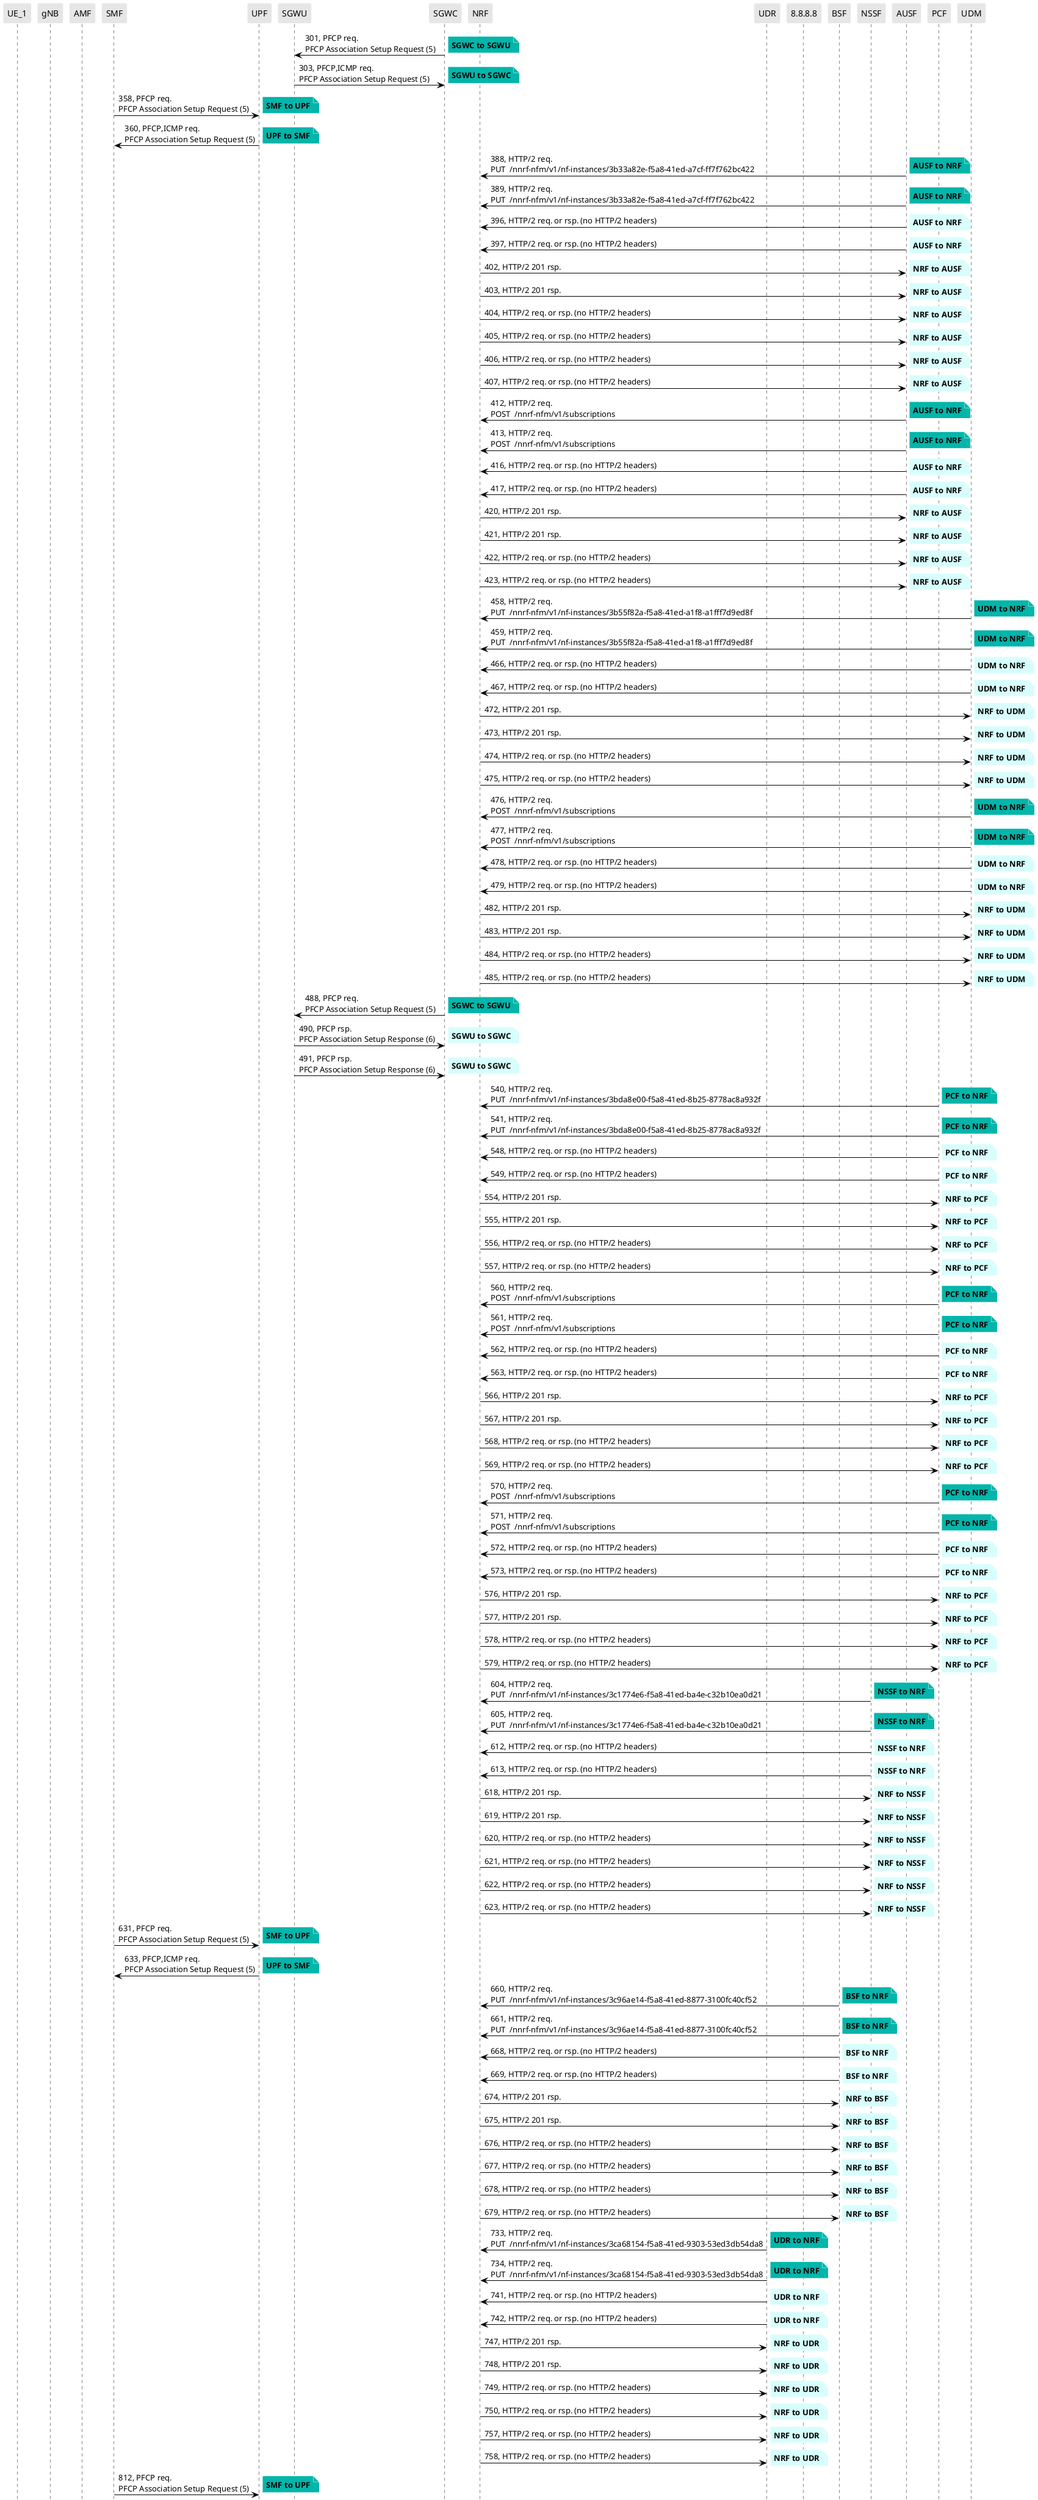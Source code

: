 @startuml
skinparam shadowing false
skinparam NoteBorderColor white
skinparam sequence {
    ArrowColor black
    LifeLineBorderColor black
    LifeLineBackgroundColor black
    ParticipantBorderColor white
    ParticipantBackgroundColor #e6e6e6
}
participant "UE_1"
participant "gNB"
participant "AMF"
participant "SMF"
participant "UPF"
participant "SGWU"
participant "SGWC"
participant "NRF"
participant "UDR"
participant "8.8.8.8"
participant "BSF"
participant "NSSF"
participant "AUSF"
participant "PCF"
participant "UDM"

"SGWC" -> "SGWU": 301, PFCP req.\nPFCP Association Setup Request (5)

note right #03B5AA
**SGWC to SGWU**
end note

"SGWU" -> "SGWC": 303, PFCP,ICMP req.\nPFCP Association Setup Request (5)

note right #03B5AA
**SGWU to SGWC**
end note

"SMF" -> "UPF": 358, PFCP req.\nPFCP Association Setup Request (5)

note right #03B5AA
**SMF to UPF**
end note

"UPF" -> "SMF": 360, PFCP,ICMP req.\nPFCP Association Setup Request (5)

note right #03B5AA
**UPF to SMF**
end note

"AUSF" -> "NRF": 388, HTTP/2 req.\nPUT  /nnrf-nfm/v1/nf-instances/3b33a82e-f5a8-41ed-a7cf-ff7f762bc422

note right #03B5AA
**AUSF to NRF**
end note

"AUSF" -> "NRF": 389, HTTP/2 req.\nPUT  /nnrf-nfm/v1/nf-instances/3b33a82e-f5a8-41ed-a7cf-ff7f762bc422

note right #03B5AA
**AUSF to NRF**
end note

"AUSF" -> "NRF": 396, HTTP/2 req. or rsp. (no HTTP/2 headers)

note right #D7FEFC
**AUSF to NRF**
end note

"AUSF" -> "NRF": 397, HTTP/2 req. or rsp. (no HTTP/2 headers)

note right #D7FEFC
**AUSF to NRF**
end note

"NRF" -> "AUSF": 402, HTTP/2 201 rsp.

note right #D7FEFC
**NRF to AUSF**
end note

"NRF" -> "AUSF": 403, HTTP/2 201 rsp.

note right #D7FEFC
**NRF to AUSF**
end note

"NRF" -> "AUSF": 404, HTTP/2 req. or rsp. (no HTTP/2 headers)

note right #D7FEFC
**NRF to AUSF**
end note

"NRF" -> "AUSF": 405, HTTP/2 req. or rsp. (no HTTP/2 headers)

note right #D7FEFC
**NRF to AUSF**
end note

"NRF" -> "AUSF": 406, HTTP/2 req. or rsp. (no HTTP/2 headers)

note right #D7FEFC
**NRF to AUSF**
end note

"NRF" -> "AUSF": 407, HTTP/2 req. or rsp. (no HTTP/2 headers)

note right #D7FEFC
**NRF to AUSF**
end note

"AUSF" -> "NRF": 412, HTTP/2 req.\nPOST  /nnrf-nfm/v1/subscriptions

note right #03B5AA
**AUSF to NRF**
end note

"AUSF" -> "NRF": 413, HTTP/2 req.\nPOST  /nnrf-nfm/v1/subscriptions

note right #03B5AA
**AUSF to NRF**
end note

"AUSF" -> "NRF": 416, HTTP/2 req. or rsp. (no HTTP/2 headers)

note right #D7FEFC
**AUSF to NRF**
end note

"AUSF" -> "NRF": 417, HTTP/2 req. or rsp. (no HTTP/2 headers)

note right #D7FEFC
**AUSF to NRF**
end note

"NRF" -> "AUSF": 420, HTTP/2 201 rsp.

note right #D7FEFC
**NRF to AUSF**
end note

"NRF" -> "AUSF": 421, HTTP/2 201 rsp.

note right #D7FEFC
**NRF to AUSF**
end note

"NRF" -> "AUSF": 422, HTTP/2 req. or rsp. (no HTTP/2 headers)

note right #D7FEFC
**NRF to AUSF**
end note

"NRF" -> "AUSF": 423, HTTP/2 req. or rsp. (no HTTP/2 headers)

note right #D7FEFC
**NRF to AUSF**
end note

"UDM" -> "NRF": 458, HTTP/2 req.\nPUT  /nnrf-nfm/v1/nf-instances/3b55f82a-f5a8-41ed-a1f8-a1fff7d9ed8f

note right #03B5AA
**UDM to NRF**
end note

"UDM" -> "NRF": 459, HTTP/2 req.\nPUT  /nnrf-nfm/v1/nf-instances/3b55f82a-f5a8-41ed-a1f8-a1fff7d9ed8f

note right #03B5AA
**UDM to NRF**
end note

"UDM" -> "NRF": 466, HTTP/2 req. or rsp. (no HTTP/2 headers)

note right #D7FEFC
**UDM to NRF**
end note

"UDM" -> "NRF": 467, HTTP/2 req. or rsp. (no HTTP/2 headers)

note right #D7FEFC
**UDM to NRF**
end note

"NRF" -> "UDM": 472, HTTP/2 201 rsp.

note right #D7FEFC
**NRF to UDM**
end note

"NRF" -> "UDM": 473, HTTP/2 201 rsp.

note right #D7FEFC
**NRF to UDM**
end note

"NRF" -> "UDM": 474, HTTP/2 req. or rsp. (no HTTP/2 headers)

note right #D7FEFC
**NRF to UDM**
end note

"NRF" -> "UDM": 475, HTTP/2 req. or rsp. (no HTTP/2 headers)

note right #D7FEFC
**NRF to UDM**
end note

"UDM" -> "NRF": 476, HTTP/2 req.\nPOST  /nnrf-nfm/v1/subscriptions

note right #03B5AA
**UDM to NRF**
end note

"UDM" -> "NRF": 477, HTTP/2 req.\nPOST  /nnrf-nfm/v1/subscriptions

note right #03B5AA
**UDM to NRF**
end note

"UDM" -> "NRF": 478, HTTP/2 req. or rsp. (no HTTP/2 headers)

note right #D7FEFC
**UDM to NRF**
end note

"UDM" -> "NRF": 479, HTTP/2 req. or rsp. (no HTTP/2 headers)

note right #D7FEFC
**UDM to NRF**
end note

"NRF" -> "UDM": 482, HTTP/2 201 rsp.

note right #D7FEFC
**NRF to UDM**
end note

"NRF" -> "UDM": 483, HTTP/2 201 rsp.

note right #D7FEFC
**NRF to UDM**
end note

"NRF" -> "UDM": 484, HTTP/2 req. or rsp. (no HTTP/2 headers)

note right #D7FEFC
**NRF to UDM**
end note

"NRF" -> "UDM": 485, HTTP/2 req. or rsp. (no HTTP/2 headers)

note right #D7FEFC
**NRF to UDM**
end note

"SGWC" -> "SGWU": 488, PFCP req.\nPFCP Association Setup Request (5)

note right #03B5AA
**SGWC to SGWU**
end note

"SGWU" -> "SGWC": 490, PFCP rsp.\nPFCP Association Setup Response (6)

note right #D7FEFC
**SGWU to SGWC**
end note

"SGWU" -> "SGWC": 491, PFCP rsp.\nPFCP Association Setup Response (6)

note right #D7FEFC
**SGWU to SGWC**
end note

"PCF" -> "NRF": 540, HTTP/2 req.\nPUT  /nnrf-nfm/v1/nf-instances/3bda8e00-f5a8-41ed-8b25-8778ac8a932f

note right #03B5AA
**PCF to NRF**
end note

"PCF" -> "NRF": 541, HTTP/2 req.\nPUT  /nnrf-nfm/v1/nf-instances/3bda8e00-f5a8-41ed-8b25-8778ac8a932f

note right #03B5AA
**PCF to NRF**
end note

"PCF" -> "NRF": 548, HTTP/2 req. or rsp. (no HTTP/2 headers)

note right #D7FEFC
**PCF to NRF**
end note

"PCF" -> "NRF": 549, HTTP/2 req. or rsp. (no HTTP/2 headers)

note right #D7FEFC
**PCF to NRF**
end note

"NRF" -> "PCF": 554, HTTP/2 201 rsp.

note right #D7FEFC
**NRF to PCF**
end note

"NRF" -> "PCF": 555, HTTP/2 201 rsp.

note right #D7FEFC
**NRF to PCF**
end note

"NRF" -> "PCF": 556, HTTP/2 req. or rsp. (no HTTP/2 headers)

note right #D7FEFC
**NRF to PCF**
end note

"NRF" -> "PCF": 557, HTTP/2 req. or rsp. (no HTTP/2 headers)

note right #D7FEFC
**NRF to PCF**
end note

"PCF" -> "NRF": 560, HTTP/2 req.\nPOST  /nnrf-nfm/v1/subscriptions

note right #03B5AA
**PCF to NRF**
end note

"PCF" -> "NRF": 561, HTTP/2 req.\nPOST  /nnrf-nfm/v1/subscriptions

note right #03B5AA
**PCF to NRF**
end note

"PCF" -> "NRF": 562, HTTP/2 req. or rsp. (no HTTP/2 headers)

note right #D7FEFC
**PCF to NRF**
end note

"PCF" -> "NRF": 563, HTTP/2 req. or rsp. (no HTTP/2 headers)

note right #D7FEFC
**PCF to NRF**
end note

"NRF" -> "PCF": 566, HTTP/2 201 rsp.

note right #D7FEFC
**NRF to PCF**
end note

"NRF" -> "PCF": 567, HTTP/2 201 rsp.

note right #D7FEFC
**NRF to PCF**
end note

"NRF" -> "PCF": 568, HTTP/2 req. or rsp. (no HTTP/2 headers)

note right #D7FEFC
**NRF to PCF**
end note

"NRF" -> "PCF": 569, HTTP/2 req. or rsp. (no HTTP/2 headers)

note right #D7FEFC
**NRF to PCF**
end note

"PCF" -> "NRF": 570, HTTP/2 req.\nPOST  /nnrf-nfm/v1/subscriptions

note right #03B5AA
**PCF to NRF**
end note

"PCF" -> "NRF": 571, HTTP/2 req.\nPOST  /nnrf-nfm/v1/subscriptions

note right #03B5AA
**PCF to NRF**
end note

"PCF" -> "NRF": 572, HTTP/2 req. or rsp. (no HTTP/2 headers)

note right #D7FEFC
**PCF to NRF**
end note

"PCF" -> "NRF": 573, HTTP/2 req. or rsp. (no HTTP/2 headers)

note right #D7FEFC
**PCF to NRF**
end note

"NRF" -> "PCF": 576, HTTP/2 201 rsp.

note right #D7FEFC
**NRF to PCF**
end note

"NRF" -> "PCF": 577, HTTP/2 201 rsp.

note right #D7FEFC
**NRF to PCF**
end note

"NRF" -> "PCF": 578, HTTP/2 req. or rsp. (no HTTP/2 headers)

note right #D7FEFC
**NRF to PCF**
end note

"NRF" -> "PCF": 579, HTTP/2 req. or rsp. (no HTTP/2 headers)

note right #D7FEFC
**NRF to PCF**
end note

"NSSF" -> "NRF": 604, HTTP/2 req.\nPUT  /nnrf-nfm/v1/nf-instances/3c1774e6-f5a8-41ed-ba4e-c32b10ea0d21

note right #03B5AA
**NSSF to NRF**
end note

"NSSF" -> "NRF": 605, HTTP/2 req.\nPUT  /nnrf-nfm/v1/nf-instances/3c1774e6-f5a8-41ed-ba4e-c32b10ea0d21

note right #03B5AA
**NSSF to NRF**
end note

"NSSF" -> "NRF": 612, HTTP/2 req. or rsp. (no HTTP/2 headers)

note right #D7FEFC
**NSSF to NRF**
end note

"NSSF" -> "NRF": 613, HTTP/2 req. or rsp. (no HTTP/2 headers)

note right #D7FEFC
**NSSF to NRF**
end note

"NRF" -> "NSSF": 618, HTTP/2 201 rsp.

note right #D7FEFC
**NRF to NSSF**
end note

"NRF" -> "NSSF": 619, HTTP/2 201 rsp.

note right #D7FEFC
**NRF to NSSF**
end note

"NRF" -> "NSSF": 620, HTTP/2 req. or rsp. (no HTTP/2 headers)

note right #D7FEFC
**NRF to NSSF**
end note

"NRF" -> "NSSF": 621, HTTP/2 req. or rsp. (no HTTP/2 headers)

note right #D7FEFC
**NRF to NSSF**
end note

"NRF" -> "NSSF": 622, HTTP/2 req. or rsp. (no HTTP/2 headers)

note right #D7FEFC
**NRF to NSSF**
end note

"NRF" -> "NSSF": 623, HTTP/2 req. or rsp. (no HTTP/2 headers)

note right #D7FEFC
**NRF to NSSF**
end note

"SMF" -> "UPF": 631, PFCP req.\nPFCP Association Setup Request (5)

note right #03B5AA
**SMF to UPF**
end note

"UPF" -> "SMF": 633, PFCP,ICMP req.\nPFCP Association Setup Request (5)

note right #03B5AA
**UPF to SMF**
end note

"BSF" -> "NRF": 660, HTTP/2 req.\nPUT  /nnrf-nfm/v1/nf-instances/3c96ae14-f5a8-41ed-8877-3100fc40cf52

note right #03B5AA
**BSF to NRF**
end note

"BSF" -> "NRF": 661, HTTP/2 req.\nPUT  /nnrf-nfm/v1/nf-instances/3c96ae14-f5a8-41ed-8877-3100fc40cf52

note right #03B5AA
**BSF to NRF**
end note

"BSF" -> "NRF": 668, HTTP/2 req. or rsp. (no HTTP/2 headers)

note right #D7FEFC
**BSF to NRF**
end note

"BSF" -> "NRF": 669, HTTP/2 req. or rsp. (no HTTP/2 headers)

note right #D7FEFC
**BSF to NRF**
end note

"NRF" -> "BSF": 674, HTTP/2 201 rsp.

note right #D7FEFC
**NRF to BSF**
end note

"NRF" -> "BSF": 675, HTTP/2 201 rsp.

note right #D7FEFC
**NRF to BSF**
end note

"NRF" -> "BSF": 676, HTTP/2 req. or rsp. (no HTTP/2 headers)

note right #D7FEFC
**NRF to BSF**
end note

"NRF" -> "BSF": 677, HTTP/2 req. or rsp. (no HTTP/2 headers)

note right #D7FEFC
**NRF to BSF**
end note

"NRF" -> "BSF": 678, HTTP/2 req. or rsp. (no HTTP/2 headers)

note right #D7FEFC
**NRF to BSF**
end note

"NRF" -> "BSF": 679, HTTP/2 req. or rsp. (no HTTP/2 headers)

note right #D7FEFC
**NRF to BSF**
end note

"UDR" -> "NRF": 733, HTTP/2 req.\nPUT  /nnrf-nfm/v1/nf-instances/3ca68154-f5a8-41ed-9303-53ed3db54da8

note right #03B5AA
**UDR to NRF**
end note

"UDR" -> "NRF": 734, HTTP/2 req.\nPUT  /nnrf-nfm/v1/nf-instances/3ca68154-f5a8-41ed-9303-53ed3db54da8

note right #03B5AA
**UDR to NRF**
end note

"UDR" -> "NRF": 741, HTTP/2 req. or rsp. (no HTTP/2 headers)

note right #D7FEFC
**UDR to NRF**
end note

"UDR" -> "NRF": 742, HTTP/2 req. or rsp. (no HTTP/2 headers)

note right #D7FEFC
**UDR to NRF**
end note

"NRF" -> "UDR": 747, HTTP/2 201 rsp.

note right #D7FEFC
**NRF to UDR**
end note

"NRF" -> "UDR": 748, HTTP/2 201 rsp.

note right #D7FEFC
**NRF to UDR**
end note

"NRF" -> "UDR": 749, HTTP/2 req. or rsp. (no HTTP/2 headers)

note right #D7FEFC
**NRF to UDR**
end note

"NRF" -> "UDR": 750, HTTP/2 req. or rsp. (no HTTP/2 headers)

note right #D7FEFC
**NRF to UDR**
end note

"NRF" -> "UDR": 757, HTTP/2 req. or rsp. (no HTTP/2 headers)

note right #D7FEFC
**NRF to UDR**
end note

"NRF" -> "UDR": 758, HTTP/2 req. or rsp. (no HTTP/2 headers)

note right #D7FEFC
**NRF to UDR**
end note

"SMF" -> "UPF": 812, PFCP req.\nPFCP Association Setup Request (5)

note right #03B5AA
**SMF to UPF**
end note

"UPF" -> "SMF": 814, PFCP,ICMP req.\nPFCP Association Setup Request (5)

note right #03B5AA
**UPF to SMF**
end note

"AMF" -> "NRF": 970, HTTP/2 req.\nPUT  /nnrf-nfm/v1/nf-instances/3a52609e-f5a8-41ed-956c-a9071229793c

note right #03B5AA
**AMF to NRF**
end note

@enduml
